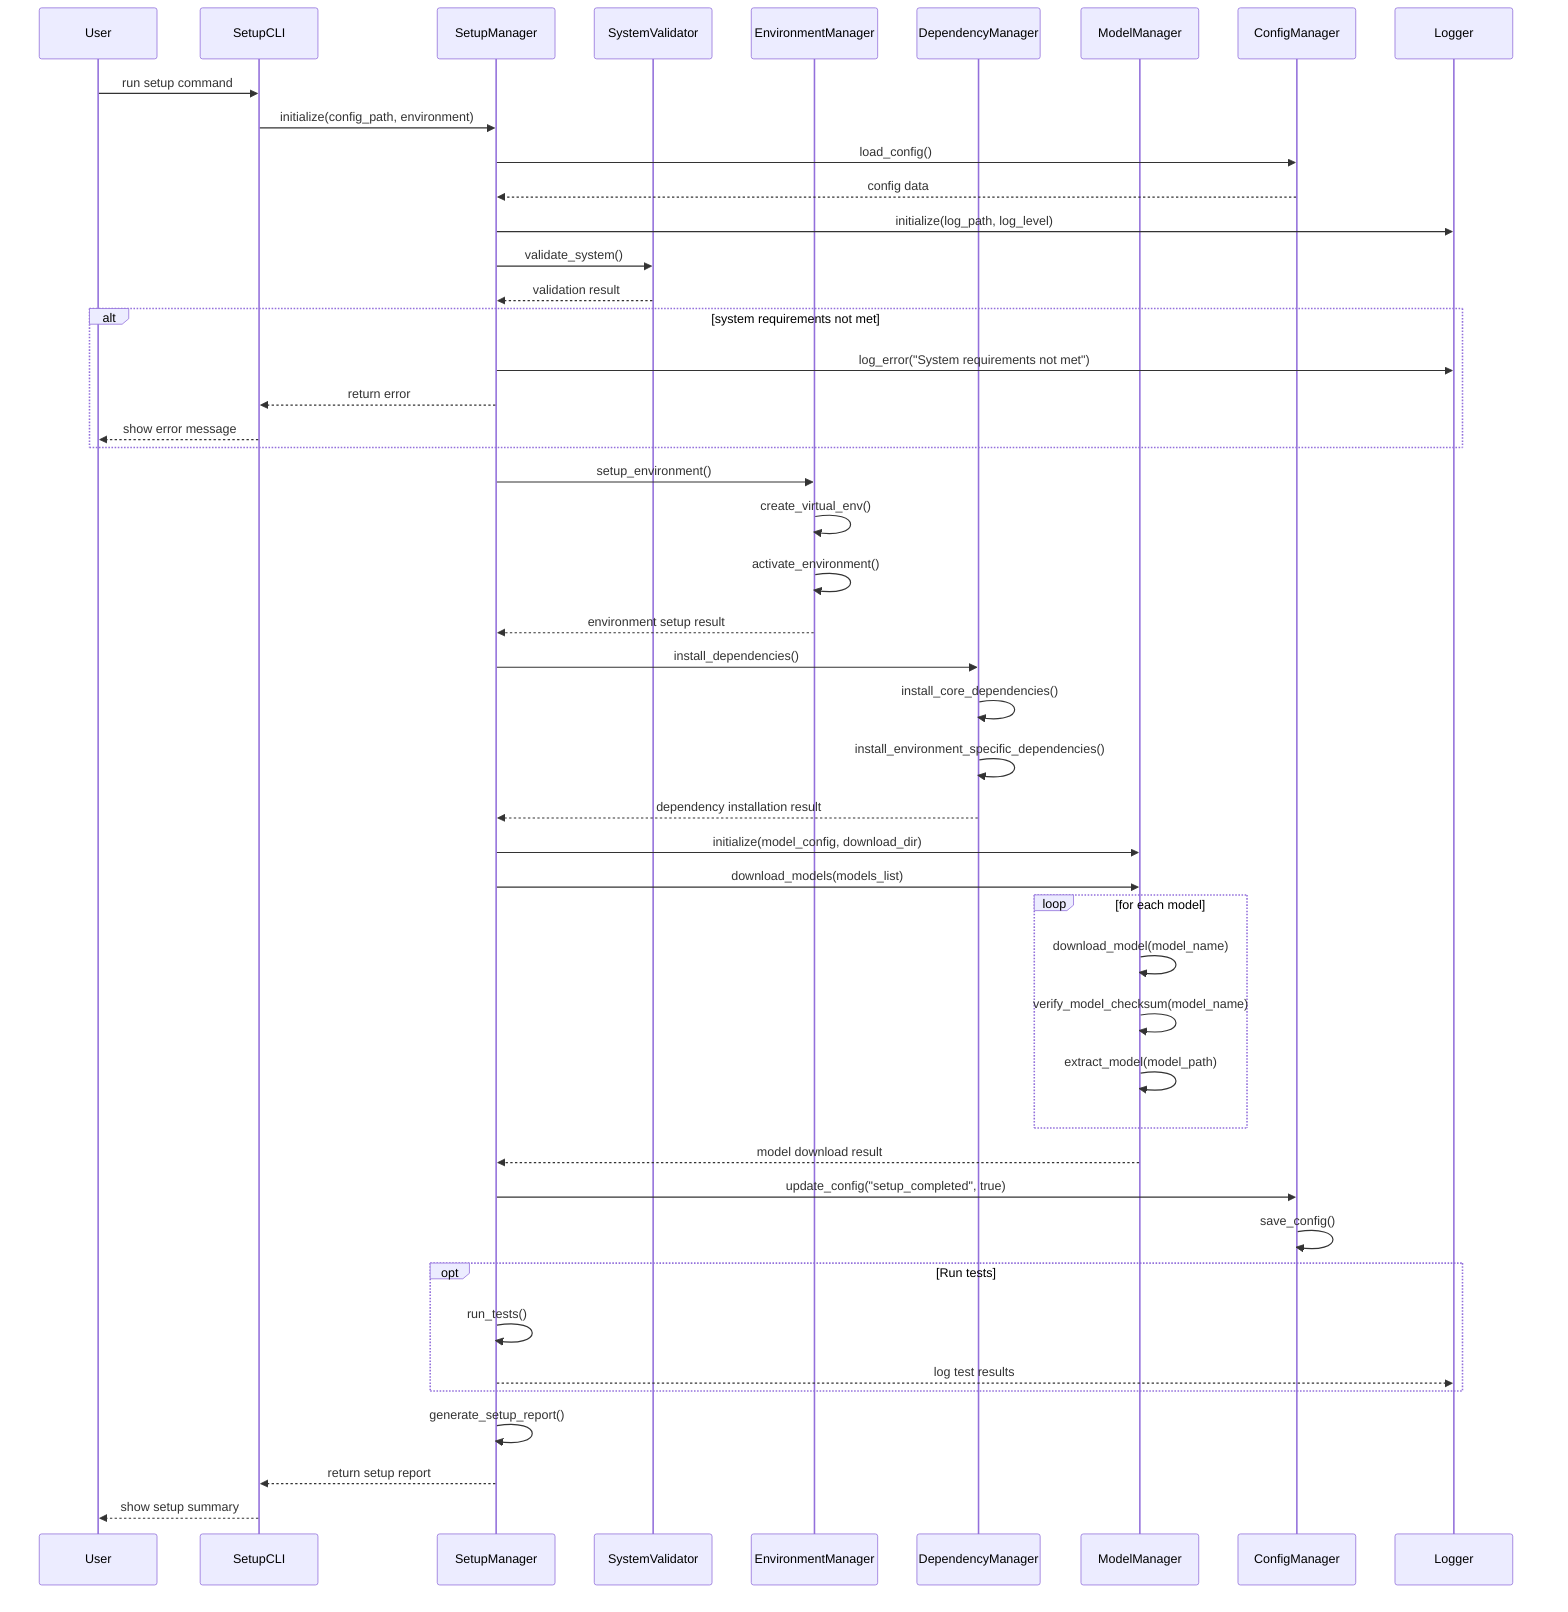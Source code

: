 sequenceDiagram
    participant User
    participant CLI as SetupCLI
    participant SM as SetupManager
    participant SV as SystemValidator
    participant EM as EnvironmentManager
    participant DM as DependencyManager
    participant MM as ModelManager
    participant CM as ConfigManager
    participant Log as Logger
    
    User->>CLI: run setup command
    CLI->>SM: initialize(config_path, environment)
    SM->>CM: load_config()
    CM-->>SM: config data
    SM->>Log: initialize(log_path, log_level)
    
    SM->>SV: validate_system()
    SV-->>SM: validation result
    alt system requirements not met
        SM->>Log: log_error("System requirements not met")
        SM-->>CLI: return error
        CLI-->>User: show error message
    end
    
    SM->>EM: setup_environment()
    EM->>EM: create_virtual_env()
    EM->>EM: activate_environment()
    EM-->>SM: environment setup result
    
    SM->>DM: install_dependencies()
    DM->>DM: install_core_dependencies()
    DM->>DM: install_environment_specific_dependencies()
    DM-->>SM: dependency installation result
    
    SM->>MM: initialize(model_config, download_dir)
    SM->>MM: download_models(models_list)
    loop for each model
        MM->>MM: download_model(model_name)
        MM->>MM: verify_model_checksum(model_name)
        MM->>MM: extract_model(model_path)
    end
    MM-->>SM: model download result
    
    SM->>CM: update_config("setup_completed", true)
    CM->>CM: save_config()
    
    opt Run tests
        SM->>SM: run_tests()
        SM-->>Log: log test results
    end
    
    SM->>SM: generate_setup_report()
    SM-->>CLI: return setup report
    CLI-->>User: show setup summary